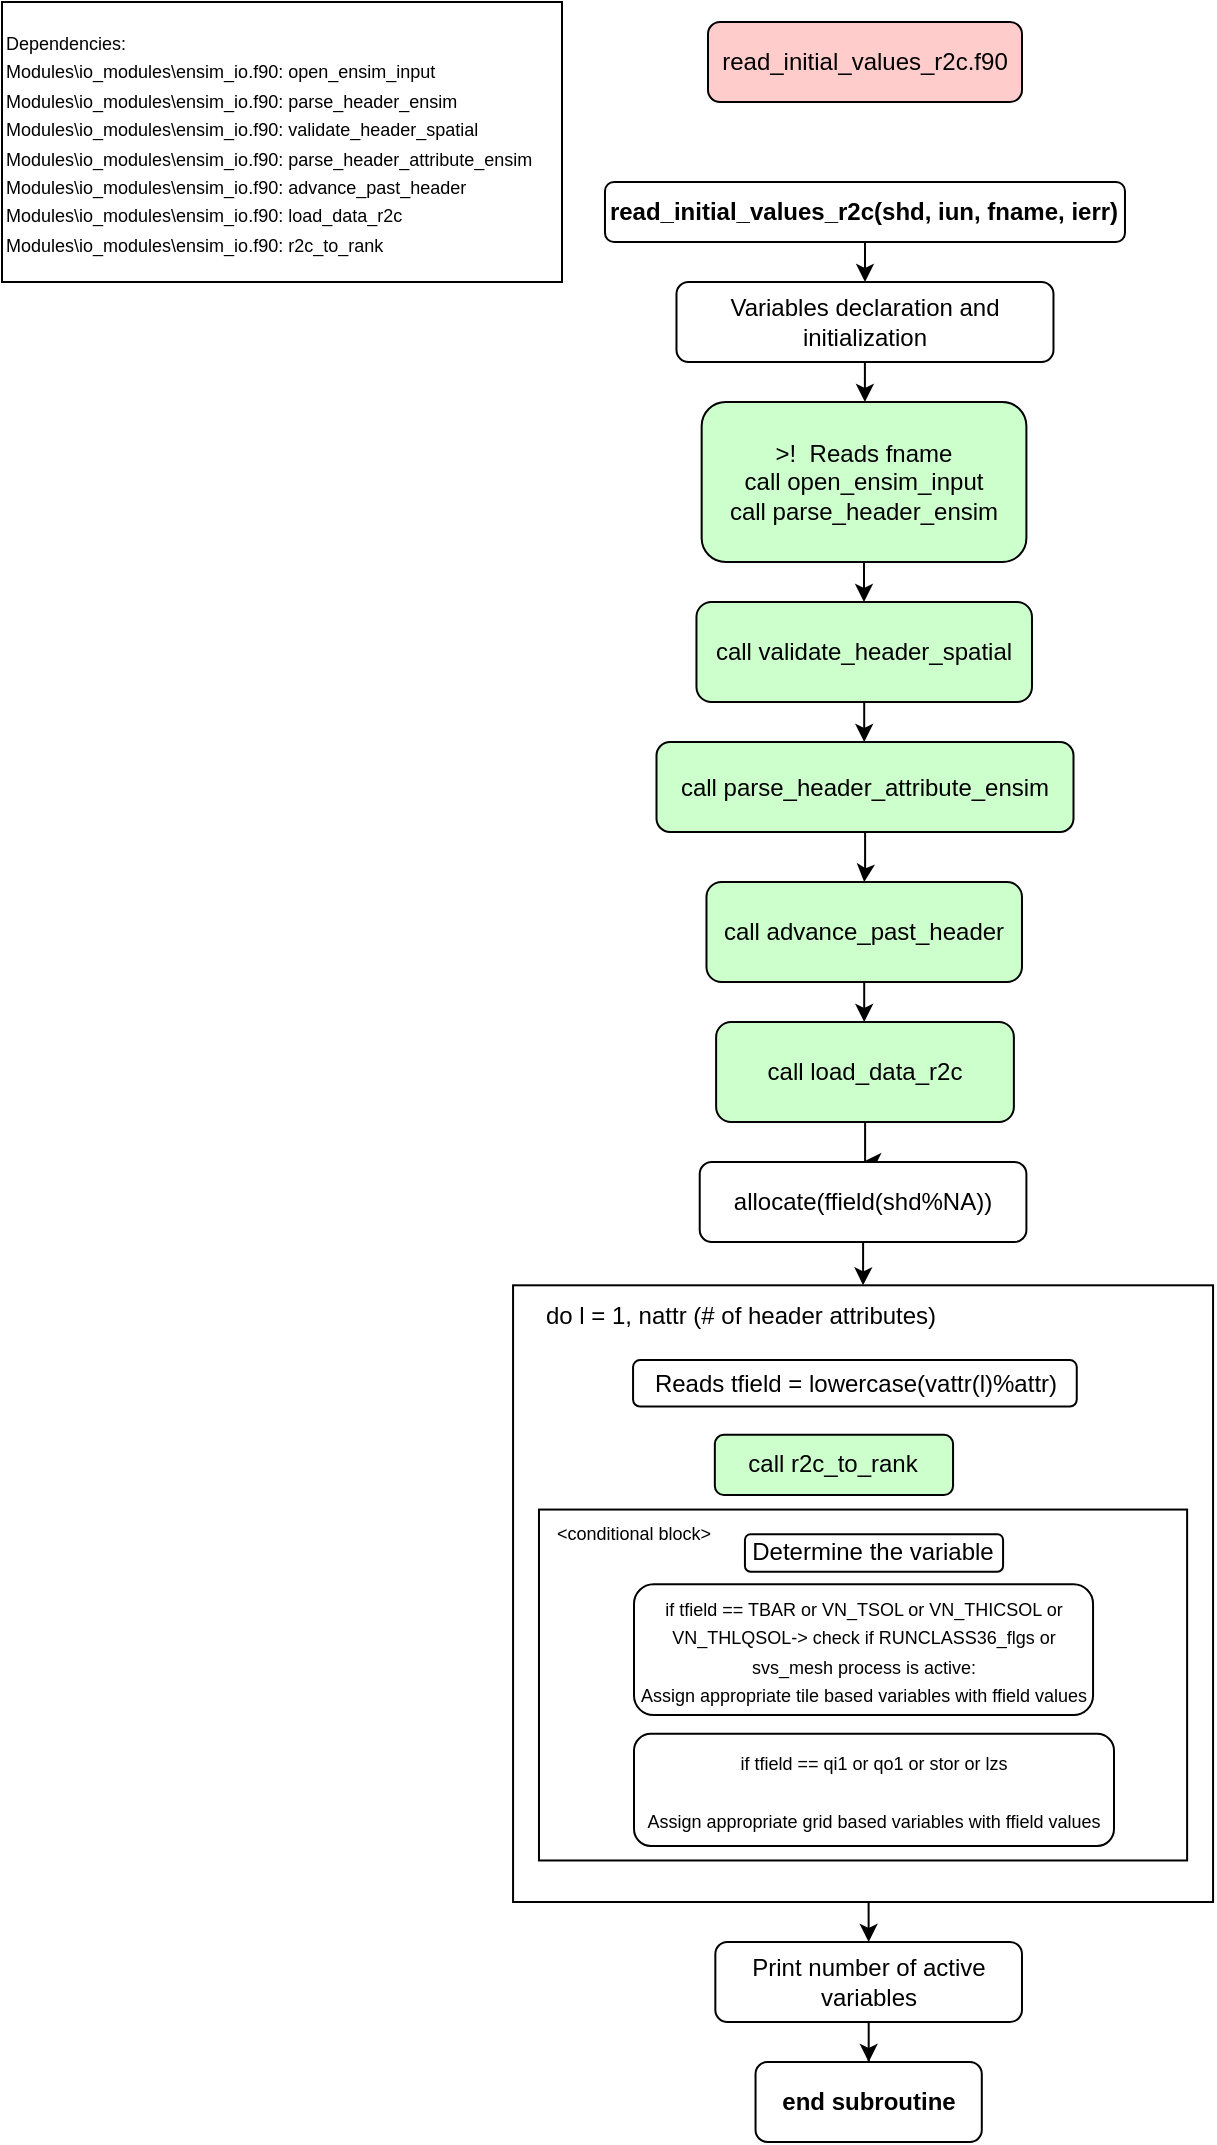 <mxfile version="24.7.16">
  <diagram name="Page-1" id="bLfLu_3f2SSansuaWMx5">
    <mxGraphModel dx="1666" dy="749" grid="1" gridSize="10" guides="1" tooltips="1" connect="1" arrows="1" fold="1" page="1" pageScale="1" pageWidth="850" pageHeight="1100" math="0" shadow="0">
      <root>
        <mxCell id="0" />
        <mxCell id="1" parent="0" />
        <mxCell id="vcbGt8It4zyQWI3S1Mr0-1" value="read_initial_values_r2c.f90" style="rounded=1;whiteSpace=wrap;html=1;fillColor=#FFCCCC;" vertex="1" parent="1">
          <mxGeometry x="363" y="20" width="157" height="40" as="geometry" />
        </mxCell>
        <mxCell id="vcbGt8It4zyQWI3S1Mr0-2" value="&lt;div&gt;&lt;font style=&quot;font-size: 9px;&quot;&gt;Dependencies:&lt;/font&gt;&lt;/div&gt;&lt;div&gt;&lt;div&gt;&lt;font style=&quot;font-size: 9px;&quot;&gt;Modules\io_modules\ensim_io.f90: open_ensim_input&lt;/font&gt;&lt;/div&gt;&lt;div&gt;&lt;font style=&quot;font-size: 9px;&quot;&gt;Modules\io_modules\ensim_io.f90: parse_header_ensim&lt;/font&gt;&lt;/div&gt;&lt;div&gt;&lt;font style=&quot;font-size: 9px;&quot;&gt;Modules\io_modules\ensim_io.f90: validate_header_spatial&lt;/font&gt;&lt;/div&gt;&lt;div&gt;&lt;font style=&quot;font-size: 9px;&quot;&gt;Modules\io_modules\ensim_io.f90: parse_header_attribute_ensim&lt;/font&gt;&lt;/div&gt;&lt;div&gt;&lt;font style=&quot;font-size: 9px;&quot;&gt;Modules\io_modules\ensim_io.f90: advance_past_header&lt;/font&gt;&lt;/div&gt;&lt;div&gt;&lt;font style=&quot;font-size: 9px;&quot;&gt;Modules\io_modules\ensim_io.f90: load_data_r2c&lt;/font&gt;&lt;/div&gt;&lt;div&gt;&lt;font style=&quot;font-size: 9px;&quot;&gt;Modules\io_modules\ensim_io.f90: r2c_to_rank&lt;/font&gt;&lt;/div&gt;&lt;/div&gt;" style="rounded=0;whiteSpace=wrap;html=1;align=left;" vertex="1" parent="1">
          <mxGeometry x="10" y="10" width="280" height="140" as="geometry" />
        </mxCell>
        <mxCell id="vcbGt8It4zyQWI3S1Mr0-3" style="edgeStyle=orthogonalEdgeStyle;rounded=0;orthogonalLoop=1;jettySize=auto;html=1;" edge="1" parent="1" source="vcbGt8It4zyQWI3S1Mr0-4" target="vcbGt8It4zyQWI3S1Mr0-6">
          <mxGeometry relative="1" as="geometry" />
        </mxCell>
        <mxCell id="vcbGt8It4zyQWI3S1Mr0-4" value="read_initial_values_r2c(shd, iun, fname, ierr)" style="rounded=1;whiteSpace=wrap;html=1;fontStyle=1" vertex="1" parent="1">
          <mxGeometry x="311.49" y="100" width="260" height="30" as="geometry" />
        </mxCell>
        <mxCell id="vcbGt8It4zyQWI3S1Mr0-5" value="" style="edgeStyle=orthogonalEdgeStyle;rounded=0;orthogonalLoop=1;jettySize=auto;html=1;" edge="1" parent="1" source="vcbGt8It4zyQWI3S1Mr0-6" target="vcbGt8It4zyQWI3S1Mr0-8">
          <mxGeometry relative="1" as="geometry" />
        </mxCell>
        <mxCell id="vcbGt8It4zyQWI3S1Mr0-6" value="&lt;span style=&quot;font-weight: normal;&quot;&gt;Variables declaration and initialization&lt;/span&gt;" style="rounded=1;whiteSpace=wrap;html=1;fontStyle=1" vertex="1" parent="1">
          <mxGeometry x="347.24" y="150" width="188.5" height="40" as="geometry" />
        </mxCell>
        <mxCell id="vcbGt8It4zyQWI3S1Mr0-7" value="" style="edgeStyle=orthogonalEdgeStyle;rounded=0;orthogonalLoop=1;jettySize=auto;html=1;" edge="1" parent="1" source="vcbGt8It4zyQWI3S1Mr0-8" target="vcbGt8It4zyQWI3S1Mr0-10">
          <mxGeometry relative="1" as="geometry" />
        </mxCell>
        <mxCell id="vcbGt8It4zyQWI3S1Mr0-8" value="&lt;div&gt;&lt;span style=&quot;font-weight: normal;&quot;&gt;&lt;br&gt;&lt;/span&gt;&lt;/div&gt;&lt;span style=&quot;font-weight: normal;&quot;&gt;&amp;gt;!&amp;nbsp; Reads fname&lt;/span&gt;&lt;div&gt;&lt;span style=&quot;font-weight: normal;&quot;&gt;call open_ensim_input&lt;/span&gt;&lt;/div&gt;&lt;div&gt;&lt;span style=&quot;font-weight: 400;&quot;&gt;call parse_header_ensim&lt;/span&gt;&lt;br&gt;&lt;div&gt;&lt;br&gt;&lt;/div&gt;&lt;/div&gt;" style="whiteSpace=wrap;html=1;rounded=1;fontStyle=1;fillColor=#CCFFCC;" vertex="1" parent="1">
          <mxGeometry x="359.83" y="210" width="162.37" height="80" as="geometry" />
        </mxCell>
        <mxCell id="vcbGt8It4zyQWI3S1Mr0-9" value="" style="edgeStyle=orthogonalEdgeStyle;rounded=0;orthogonalLoop=1;jettySize=auto;html=1;" edge="1" parent="1" source="vcbGt8It4zyQWI3S1Mr0-10" target="vcbGt8It4zyQWI3S1Mr0-12">
          <mxGeometry relative="1" as="geometry" />
        </mxCell>
        <mxCell id="vcbGt8It4zyQWI3S1Mr0-10" value="&lt;span style=&quot;font-weight: normal;&quot;&gt;call validate_header_spatial&lt;/span&gt;" style="whiteSpace=wrap;html=1;fillColor=#CCFFCC;rounded=1;fontStyle=1;" vertex="1" parent="1">
          <mxGeometry x="357.23" y="310" width="167.76" height="50" as="geometry" />
        </mxCell>
        <mxCell id="vcbGt8It4zyQWI3S1Mr0-11" value="" style="edgeStyle=orthogonalEdgeStyle;rounded=0;orthogonalLoop=1;jettySize=auto;html=1;" edge="1" parent="1" source="vcbGt8It4zyQWI3S1Mr0-12" target="vcbGt8It4zyQWI3S1Mr0-14">
          <mxGeometry relative="1" as="geometry" />
        </mxCell>
        <mxCell id="vcbGt8It4zyQWI3S1Mr0-12" value="&lt;span style=&quot;font-weight: normal;&quot;&gt;call parse_header_attribute_ensim&lt;/span&gt;" style="whiteSpace=wrap;html=1;fillColor=#CCFFCC;rounded=1;fontStyle=1;" vertex="1" parent="1">
          <mxGeometry x="337.25" y="380" width="208.5" height="45" as="geometry" />
        </mxCell>
        <mxCell id="vcbGt8It4zyQWI3S1Mr0-13" value="" style="edgeStyle=orthogonalEdgeStyle;rounded=0;orthogonalLoop=1;jettySize=auto;html=1;" edge="1" parent="1" source="vcbGt8It4zyQWI3S1Mr0-14" target="vcbGt8It4zyQWI3S1Mr0-15">
          <mxGeometry relative="1" as="geometry" />
        </mxCell>
        <mxCell id="vcbGt8It4zyQWI3S1Mr0-14" value="&lt;span style=&quot;font-weight: normal;&quot;&gt;call advance_past_header&lt;/span&gt;" style="whiteSpace=wrap;html=1;fillColor=#CCFFCC;rounded=1;fontStyle=1;" vertex="1" parent="1">
          <mxGeometry x="362.24" y="450" width="157.75" height="50" as="geometry" />
        </mxCell>
        <mxCell id="vcbGt8It4zyQWI3S1Mr0-29" value="" style="edgeStyle=orthogonalEdgeStyle;rounded=0;orthogonalLoop=1;jettySize=auto;html=1;" edge="1" parent="1" source="vcbGt8It4zyQWI3S1Mr0-15" target="vcbGt8It4zyQWI3S1Mr0-28">
          <mxGeometry relative="1" as="geometry" />
        </mxCell>
        <mxCell id="vcbGt8It4zyQWI3S1Mr0-15" value="&lt;span style=&quot;font-weight: normal;&quot;&gt;call load_data_r2c&lt;/span&gt;" style="whiteSpace=wrap;html=1;fillColor=#CCFFCC;rounded=1;fontStyle=1;" vertex="1" parent="1">
          <mxGeometry x="367.06" y="520" width="148.88" height="50" as="geometry" />
        </mxCell>
        <mxCell id="vcbGt8It4zyQWI3S1Mr0-23" value="" style="edgeStyle=orthogonalEdgeStyle;rounded=0;orthogonalLoop=1;jettySize=auto;html=1;" edge="1" parent="1" source="vcbGt8It4zyQWI3S1Mr0-24" target="vcbGt8It4zyQWI3S1Mr0-26">
          <mxGeometry relative="1" as="geometry" />
        </mxCell>
        <mxCell id="vcbGt8It4zyQWI3S1Mr0-24" value="&lt;span style=&quot;font-weight: 400;&quot;&gt;Print number of active variables&lt;/span&gt;" style="whiteSpace=wrap;html=1;fillColor=#FFFFFF;rounded=1;fontStyle=1;" vertex="1" parent="1">
          <mxGeometry x="366.67" y="980" width="153.32" height="40" as="geometry" />
        </mxCell>
        <mxCell id="vcbGt8It4zyQWI3S1Mr0-25" style="edgeStyle=orthogonalEdgeStyle;rounded=0;orthogonalLoop=1;jettySize=auto;html=1;entryX=0.5;entryY=0;entryDx=0;entryDy=0;exitX=0.5;exitY=1;exitDx=0;exitDy=0;" edge="1" parent="1" source="vcbGt8It4zyQWI3S1Mr0-18" target="vcbGt8It4zyQWI3S1Mr0-24">
          <mxGeometry relative="1" as="geometry">
            <mxPoint x="458.7" y="1040" as="sourcePoint" />
          </mxGeometry>
        </mxCell>
        <mxCell id="vcbGt8It4zyQWI3S1Mr0-26" value="end subroutine" style="whiteSpace=wrap;html=1;fillColor=#FFFFFF;rounded=1;fontStyle=1;" vertex="1" parent="1">
          <mxGeometry x="386.77" y="1040" width="113.13" height="40" as="geometry" />
        </mxCell>
        <mxCell id="vcbGt8It4zyQWI3S1Mr0-36" style="edgeStyle=orthogonalEdgeStyle;rounded=0;orthogonalLoop=1;jettySize=auto;html=1;entryX=0.5;entryY=0;entryDx=0;entryDy=0;" edge="1" parent="1" source="vcbGt8It4zyQWI3S1Mr0-28" target="vcbGt8It4zyQWI3S1Mr0-18">
          <mxGeometry relative="1" as="geometry">
            <mxPoint x="444" y="710" as="targetPoint" />
          </mxGeometry>
        </mxCell>
        <mxCell id="vcbGt8It4zyQWI3S1Mr0-28" value="&lt;span style=&quot;font-weight: normal;&quot;&gt;allocate(ffield(shd%NA))&lt;/span&gt;" style="whiteSpace=wrap;html=1;fillColor=#FFFFFF;rounded=1;fontStyle=1;" vertex="1" parent="1">
          <mxGeometry x="358.86" y="590" width="163.34" height="40" as="geometry" />
        </mxCell>
        <mxCell id="vcbGt8It4zyQWI3S1Mr0-34" value="" style="group" vertex="1" connectable="0" parent="1">
          <mxGeometry x="265.53" y="660" width="350" height="300" as="geometry" />
        </mxCell>
        <mxCell id="vcbGt8It4zyQWI3S1Mr0-16" style="edgeStyle=orthogonalEdgeStyle;rounded=0;orthogonalLoop=1;jettySize=auto;html=1;exitX=0.5;exitY=1;exitDx=0;exitDy=0;entryX=0.481;entryY=0.018;entryDx=0;entryDy=0;entryPerimeter=0;" edge="1" parent="vcbGt8It4zyQWI3S1Mr0-34" target="vcbGt8It4zyQWI3S1Mr0-18">
          <mxGeometry relative="1" as="geometry">
            <mxPoint x="172.41" y="9.674" as="sourcePoint" />
          </mxGeometry>
        </mxCell>
        <mxCell id="vcbGt8It4zyQWI3S1Mr0-17" value="" style="group" vertex="1" connectable="0" parent="vcbGt8It4zyQWI3S1Mr0-34">
          <mxGeometry y="29.029" width="350.0" height="270.971" as="geometry" />
        </mxCell>
        <mxCell id="vcbGt8It4zyQWI3S1Mr0-18" value="" style="rounded=0;whiteSpace=wrap;html=1;" vertex="1" parent="vcbGt8It4zyQWI3S1Mr0-17">
          <mxGeometry y="-37.375" width="350.0" height="308.346" as="geometry" />
        </mxCell>
        <mxCell id="vcbGt8It4zyQWI3S1Mr0-20" value="&lt;span style=&quot;font-weight: 400;&quot;&gt;Reads&amp;nbsp;tfield = lowercase(vattr(l)%attr)&lt;/span&gt;" style="whiteSpace=wrap;html=1;fillColor=#FFFFFF;rounded=1;fontStyle=1;" vertex="1" parent="vcbGt8It4zyQWI3S1Mr0-17">
          <mxGeometry x="60.0" y="0.003" width="221.85" height="23.243" as="geometry" />
        </mxCell>
        <mxCell id="vcbGt8It4zyQWI3S1Mr0-21" value="&lt;span style=&quot;font-weight: 400;&quot;&gt;call r2c_to_rank&lt;/span&gt;" style="whiteSpace=wrap;html=1;fillColor=#CCFFCC;rounded=1;fontStyle=1;" vertex="1" parent="vcbGt8It4zyQWI3S1Mr0-17">
          <mxGeometry x="100.89" y="37.372" width="119.11" height="30.108" as="geometry" />
        </mxCell>
        <mxCell id="vcbGt8It4zyQWI3S1Mr0-30" value="" style="rounded=0;whiteSpace=wrap;html=1;" vertex="1" parent="vcbGt8It4zyQWI3S1Mr0-17">
          <mxGeometry x="12.96" y="74.75" width="324.07" height="175.458" as="geometry" />
        </mxCell>
        <mxCell id="vcbGt8It4zyQWI3S1Mr0-31" value="Determine the variable" style="rounded=1;whiteSpace=wrap;html=1;" vertex="1" parent="vcbGt8It4zyQWI3S1Mr0-17">
          <mxGeometry x="115.94" y="87.094" width="129.07" height="18.688" as="geometry" />
        </mxCell>
        <mxCell id="vcbGt8It4zyQWI3S1Mr0-27" value="&lt;font style=&quot;font-size: 9px;&quot;&gt;if tfield == TBAR or VN_TSOL or VN_THICSOL or VN_THLQSOL-&amp;gt; check if RUNCLASS36_flgs or svs_mesh process is active:&lt;/font&gt;&lt;div&gt;&lt;span style=&quot;font-size: 9px; background-color: initial;&quot;&gt;Assign appropriate tile based variables with&amp;nbsp;&lt;/span&gt;&lt;span style=&quot;font-size: 9px; background-color: initial;&quot;&gt;ffield values&lt;/span&gt;&lt;br&gt;&lt;/div&gt;" style="rounded=1;whiteSpace=wrap;html=1;" vertex="1" parent="vcbGt8It4zyQWI3S1Mr0-17">
          <mxGeometry x="60.47" y="112.126" width="229.53" height="65.407" as="geometry" />
        </mxCell>
        <mxCell id="vcbGt8It4zyQWI3S1Mr0-33" value="&lt;font style=&quot;font-size: 9px;&quot;&gt;if tfield == qi1 or&amp;nbsp;qo1 or&amp;nbsp;stor or&amp;nbsp;lzs&lt;/font&gt;&lt;div&gt;&lt;font style=&quot;font-size: 9px;&quot;&gt;&lt;br&gt;&lt;/font&gt;&lt;/div&gt;&lt;div&gt;&lt;font style=&quot;font-size: 9px;&quot;&gt;Assign appropriate grid based variables with&amp;nbsp;&lt;span style=&quot;background-color: initial;&quot;&gt;ffield values&lt;/span&gt;&lt;/font&gt;&lt;/div&gt;" style="rounded=1;whiteSpace=wrap;html=1;" vertex="1" parent="vcbGt8It4zyQWI3S1Mr0-17">
          <mxGeometry x="60.47" y="186.876" width="240.0" height="56.063" as="geometry" />
        </mxCell>
        <mxCell id="vcbGt8It4zyQWI3S1Mr0-35" value="&lt;font style=&quot;font-size: 9px;&quot;&gt;&amp;lt;conditional block&amp;gt;&lt;/font&gt;" style="text;html=1;align=center;verticalAlign=middle;whiteSpace=wrap;rounded=0;" vertex="1" parent="vcbGt8It4zyQWI3S1Mr0-17">
          <mxGeometry y="74.749" width="120.0" height="22.026" as="geometry" />
        </mxCell>
        <mxCell id="vcbGt8It4zyQWI3S1Mr0-19" value="do l = 1, nattr (# of header attributes)" style="text;html=1;align=center;verticalAlign=middle;whiteSpace=wrap;rounded=0;" vertex="1" parent="vcbGt8It4zyQWI3S1Mr0-17">
          <mxGeometry x="8.89" y="-29.029" width="211.109" height="14.771" as="geometry" />
        </mxCell>
      </root>
    </mxGraphModel>
  </diagram>
</mxfile>
